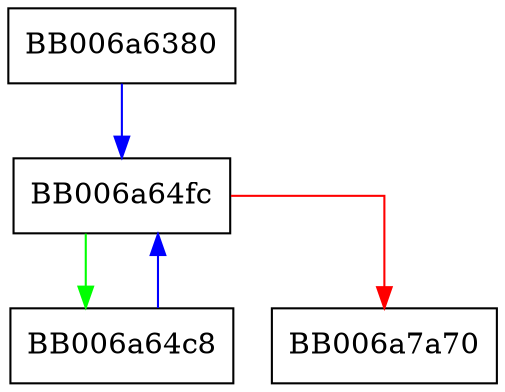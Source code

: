 digraph blake2b_compress {
  node [shape="box"];
  graph [splines=ortho];
  BB006a6380 -> BB006a64fc [color="blue"];
  BB006a64c8 -> BB006a64fc [color="blue"];
  BB006a64fc -> BB006a64c8 [color="green"];
  BB006a64fc -> BB006a7a70 [color="red"];
}